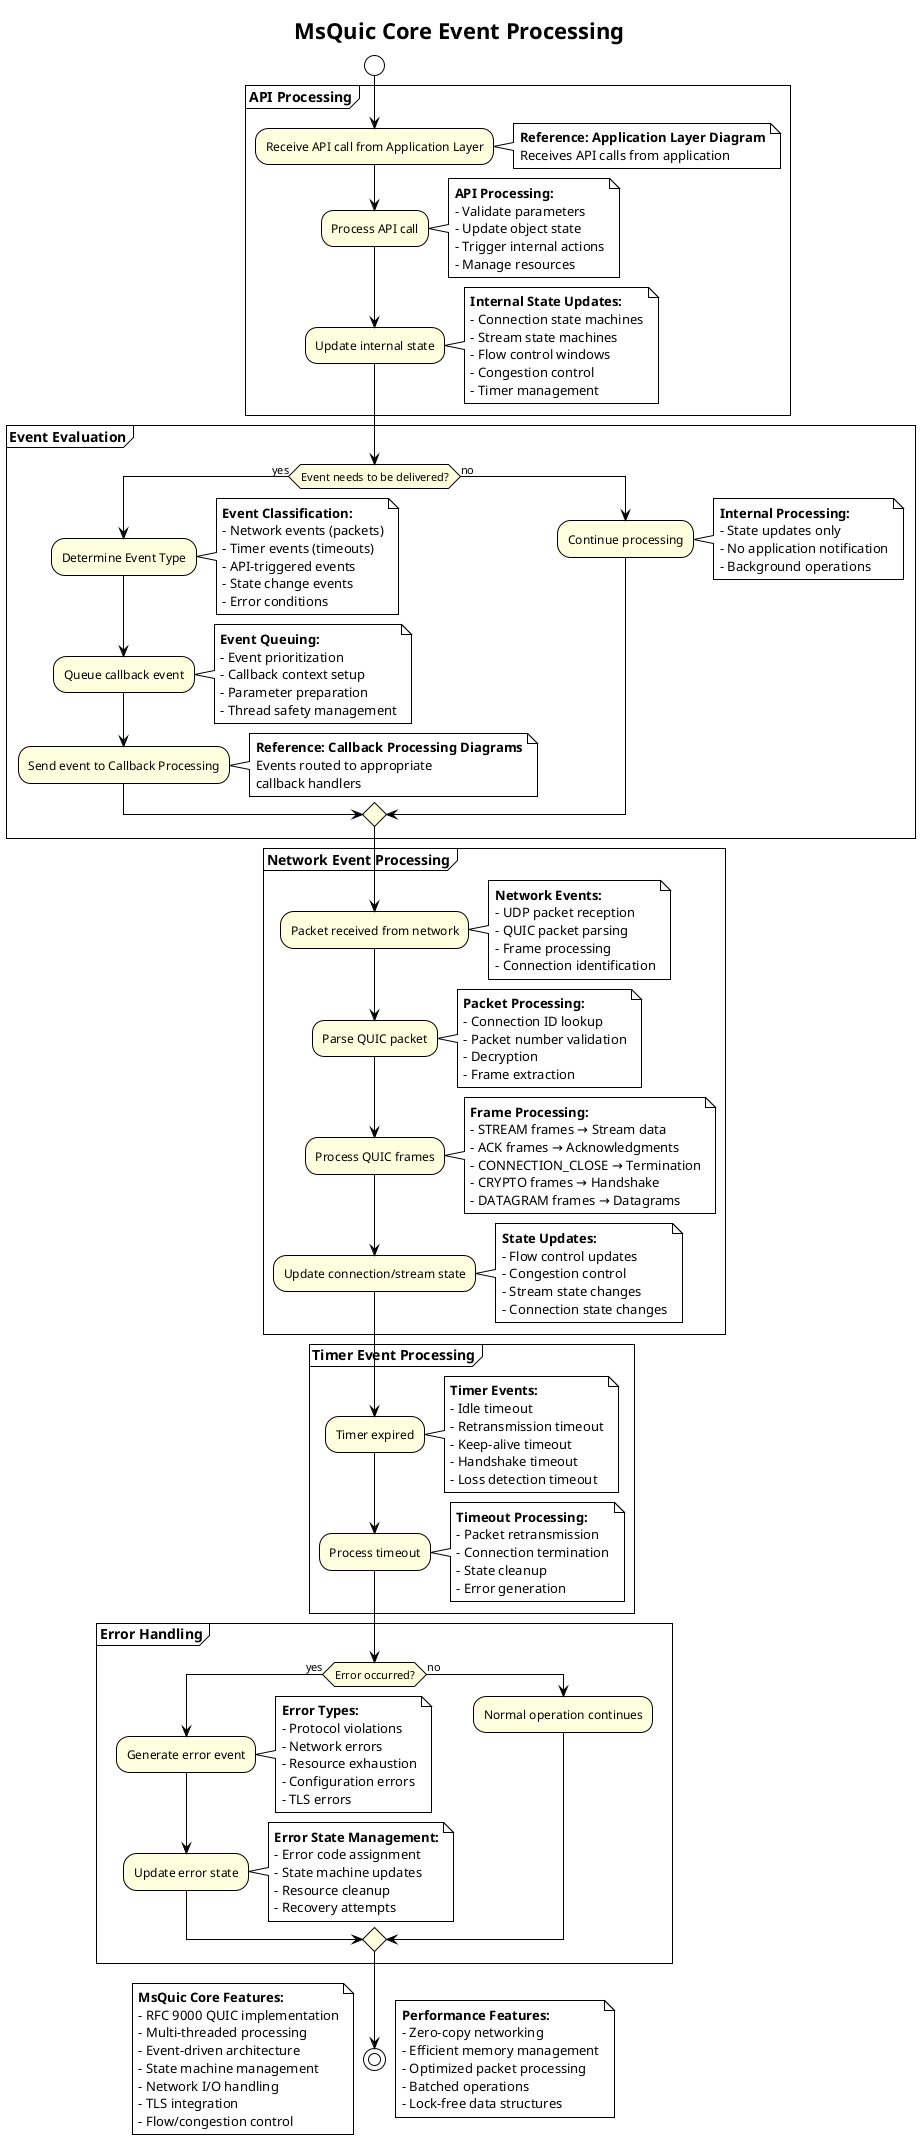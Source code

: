 ﻿@startuml
!theme plain
skinparam activity {
  BackgroundColor lightyellow
  BorderColor black
  ArrowColor black
}

title MsQuic Core Event Processing

start

partition "**API Processing**" {
  :Receive API call from Application Layer;
  note right
  **Reference: Application Layer Diagram**
  Receives API calls from application
  end note
  
  :Process API call;
  note right
  **API Processing:**
  - Validate parameters
  - Update object state
  - Trigger internal actions
  - Manage resources
  end note
  
  :Update internal state;
  note right
  **Internal State Updates:**
  - Connection state machines
  - Stream state machines
  - Flow control windows
  - Congestion control
  - Timer management
  end note
}

partition "**Event Evaluation**" {
  if (Event needs to be delivered?) then (yes)
    :Determine Event Type;
    note right
    **Event Classification:**
    - Network events (packets)
    - Timer events (timeouts)
    - API-triggered events
    - State change events
    - Error conditions
    end note
    
    :Queue callback event;
    note right
    **Event Queuing:**
    - Event prioritization
    - Callback context setup
    - Parameter preparation
    - Thread safety management
    end note
    
    :Send event to Callback Processing;
    note right
    **Reference: Callback Processing Diagrams**
    Events routed to appropriate
    callback handlers
    end note
    
  else (no)
    :Continue processing;
    note right
    **Internal Processing:**
    - State updates only
    - No application notification
    - Background operations
    end note
  endif
}

partition "**Network Event Processing**" {
  :Packet received from network;
  note right
  **Network Events:**
  - UDP packet reception
  - QUIC packet parsing
  - Frame processing
  - Connection identification
  end note
  
  :Parse QUIC packet;
  note right
  **Packet Processing:**
  - Connection ID lookup
  - Packet number validation
  - Decryption
  - Frame extraction
  end note
  
  :Process QUIC frames;
  note right
  **Frame Processing:**
  - STREAM frames → Stream data
  - ACK frames → Acknowledgments
  - CONNECTION_CLOSE → Termination
  - CRYPTO frames → Handshake
  - DATAGRAM frames → Datagrams
  end note
  
  :Update connection/stream state;
  note right
  **State Updates:**
  - Flow control updates
  - Congestion control
  - Stream state changes
  - Connection state changes
  end note
}

partition "**Timer Event Processing**" {
  :Timer expired;
  note right
  **Timer Events:**
  - Idle timeout
  - Retransmission timeout
  - Keep-alive timeout
  - Handshake timeout
  - Loss detection timeout
  end note
  
  :Process timeout;
  note right
  **Timeout Processing:**
  - Packet retransmission
  - Connection termination
  - State cleanup
  - Error generation
  end note
}

partition "**Error Handling**" {
  if (Error occurred?) then (yes)
    :Generate error event;
    note right
    **Error Types:**
    - Protocol violations
    - Network errors
    - Resource exhaustion
    - Configuration errors
    - TLS errors
    end note
    
    :Update error state;
    note right
    **Error State Management:**
    - Error code assignment
    - State machine updates
    - Resource cleanup
    - Recovery attempts
    end note
  else (no)
    :Normal operation continues;
  endif
}

stop

note left
**MsQuic Core Features:**
- RFC 9000 QUIC implementation
- Multi-threaded processing
- Event-driven architecture
- State machine management
- Network I/O handling
- TLS integration
- Flow/congestion control
end note

note right
**Performance Features:**
- Zero-copy networking
- Efficient memory management
- Optimized packet processing
- Batched operations
- Lock-free data structures
end note
@enduml
